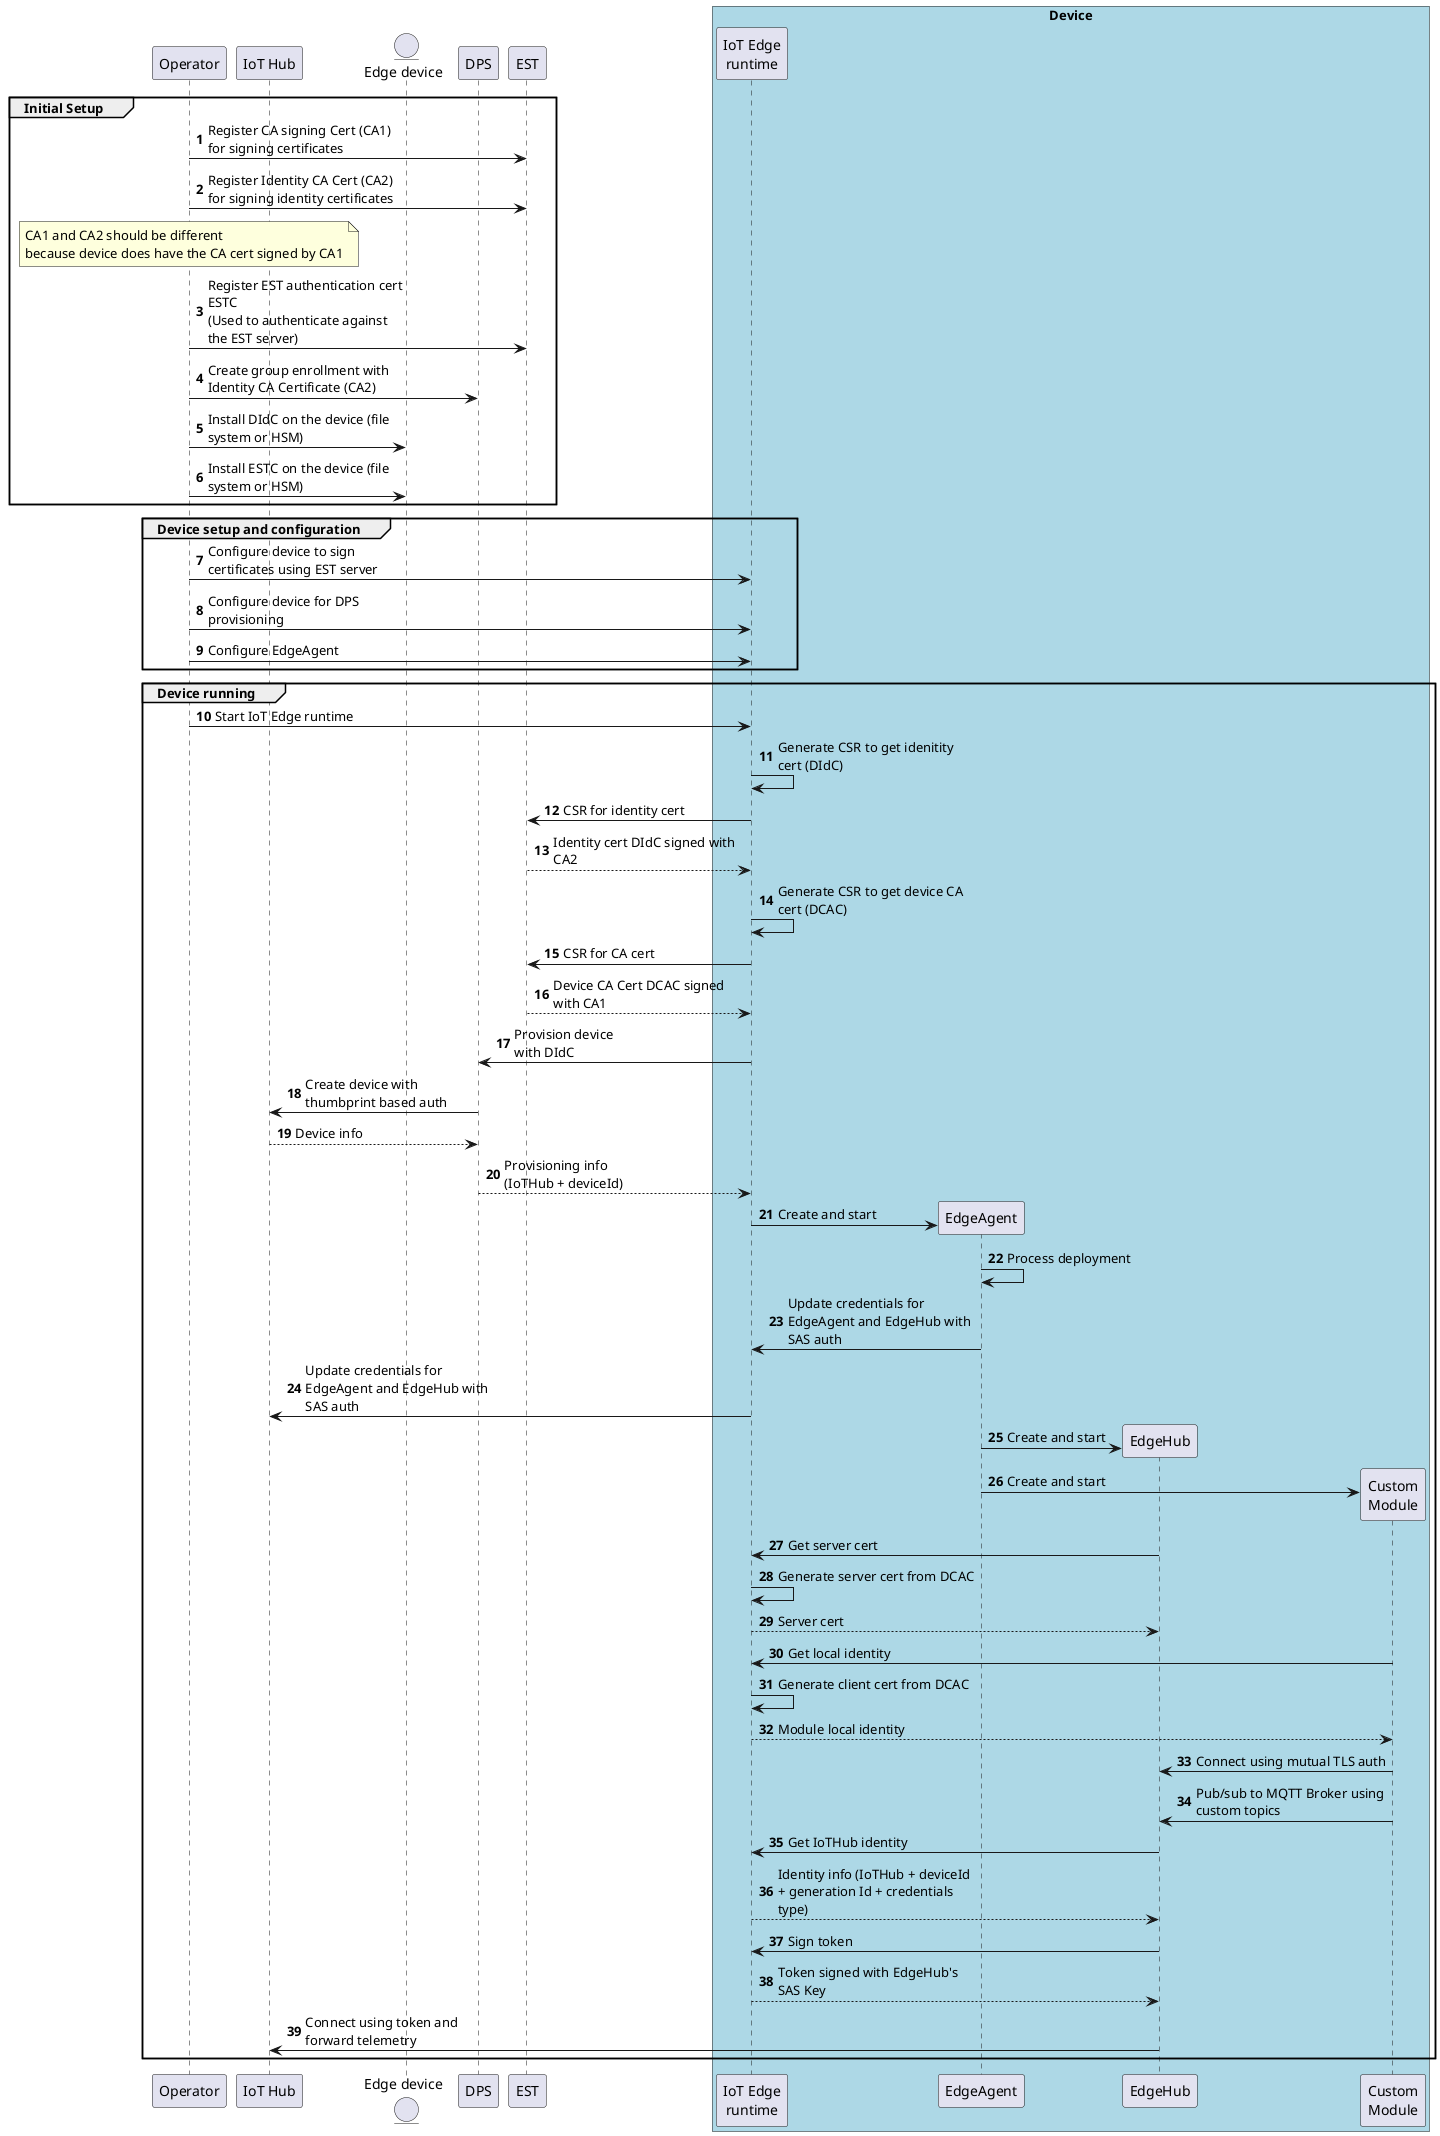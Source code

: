 @startuml
skinparam maxMessageSize 200

participant "Operator" as oem
participant "IoT Hub" as ih
entity "Edge device" as device
participant "DPS" as dps
participant "EST" as est

box "Device" #LightBlue 
participant "IoT Edge\nruntime" as ie
participant "EdgeAgent" as ea
participant "EdgeHub" as eh
participant "Custom\nModule" as cm
end box 

autonumber 

group Initial Setup 
oem->est : Register CA signing Cert (CA1)\nfor signing certificates
oem->est : Register Identity CA Cert (CA2)\nfor signing identity certificates
note over oem: CA1 and CA2 should be different\nbecause device does have the CA cert signed by CA1
oem->est : Register EST authentication cert ESTC\n(Used to authenticate against the EST server)
oem->dps : Create group enrollment with Identity CA Certificate (CA2) 
oem->device : Install DIdC on the device (file system or HSM) 
oem->device : Install ESTC on the device (file system or HSM)
end 

group Device setup and configuration
oem->ie : Configure device to sign certificates using EST server
oem->ie : Configure device for DPS provisioning
oem->ie : Configure EdgeAgent
end

group Device running
oem -> ie : Start IoT Edge runtime

ie -> ie : Generate CSR to get idenitity cert (DIdC)
ie -> est : CSR for identity cert
return Identity cert DIdC signed with CA2

ie -> ie : Generate CSR to get device CA cert (DCAC)
ie -> est : CSR for CA cert
return Device CA Cert DCAC signed with CA1

ie -> dps : Provision device\nwith DIdC
dps -> ih : Create device with\nthumbprint based auth
return Device info
dps --> ie: Provisioning info\n(IoTHub + deviceId)

ie -> ea ** : Create and start
ea -> ea : Process deployment
ea -> ie : Update credentials for\nEdgeAgent and EdgeHub with SAS auth
ie -> ih : Update credentials for\nEdgeAgent and EdgeHub with SAS auth

ea -> eh ** : Create and start
ea -> cm ** : Create and start

eh -> ie : Get server cert
ie -> ie : Generate server cert from DCAC
ie --> eh : Server cert

cm -> ie : Get local identity
ie -> ie : Generate client cert from DCAC
ie --> cm : Module local identity

cm -> eh : Connect using mutual TLS auth
cm -> eh : Pub/sub to MQTT Broker using custom topics

eh -> ie : Get IoTHub identity
return Identity info (IoTHub + deviceId + generation Id + credentials type)
eh -> ie : Sign token 
return Token signed with EdgeHub's SAS Key
eh -> ih : Connect using token and forward telemetry
end
@enduml